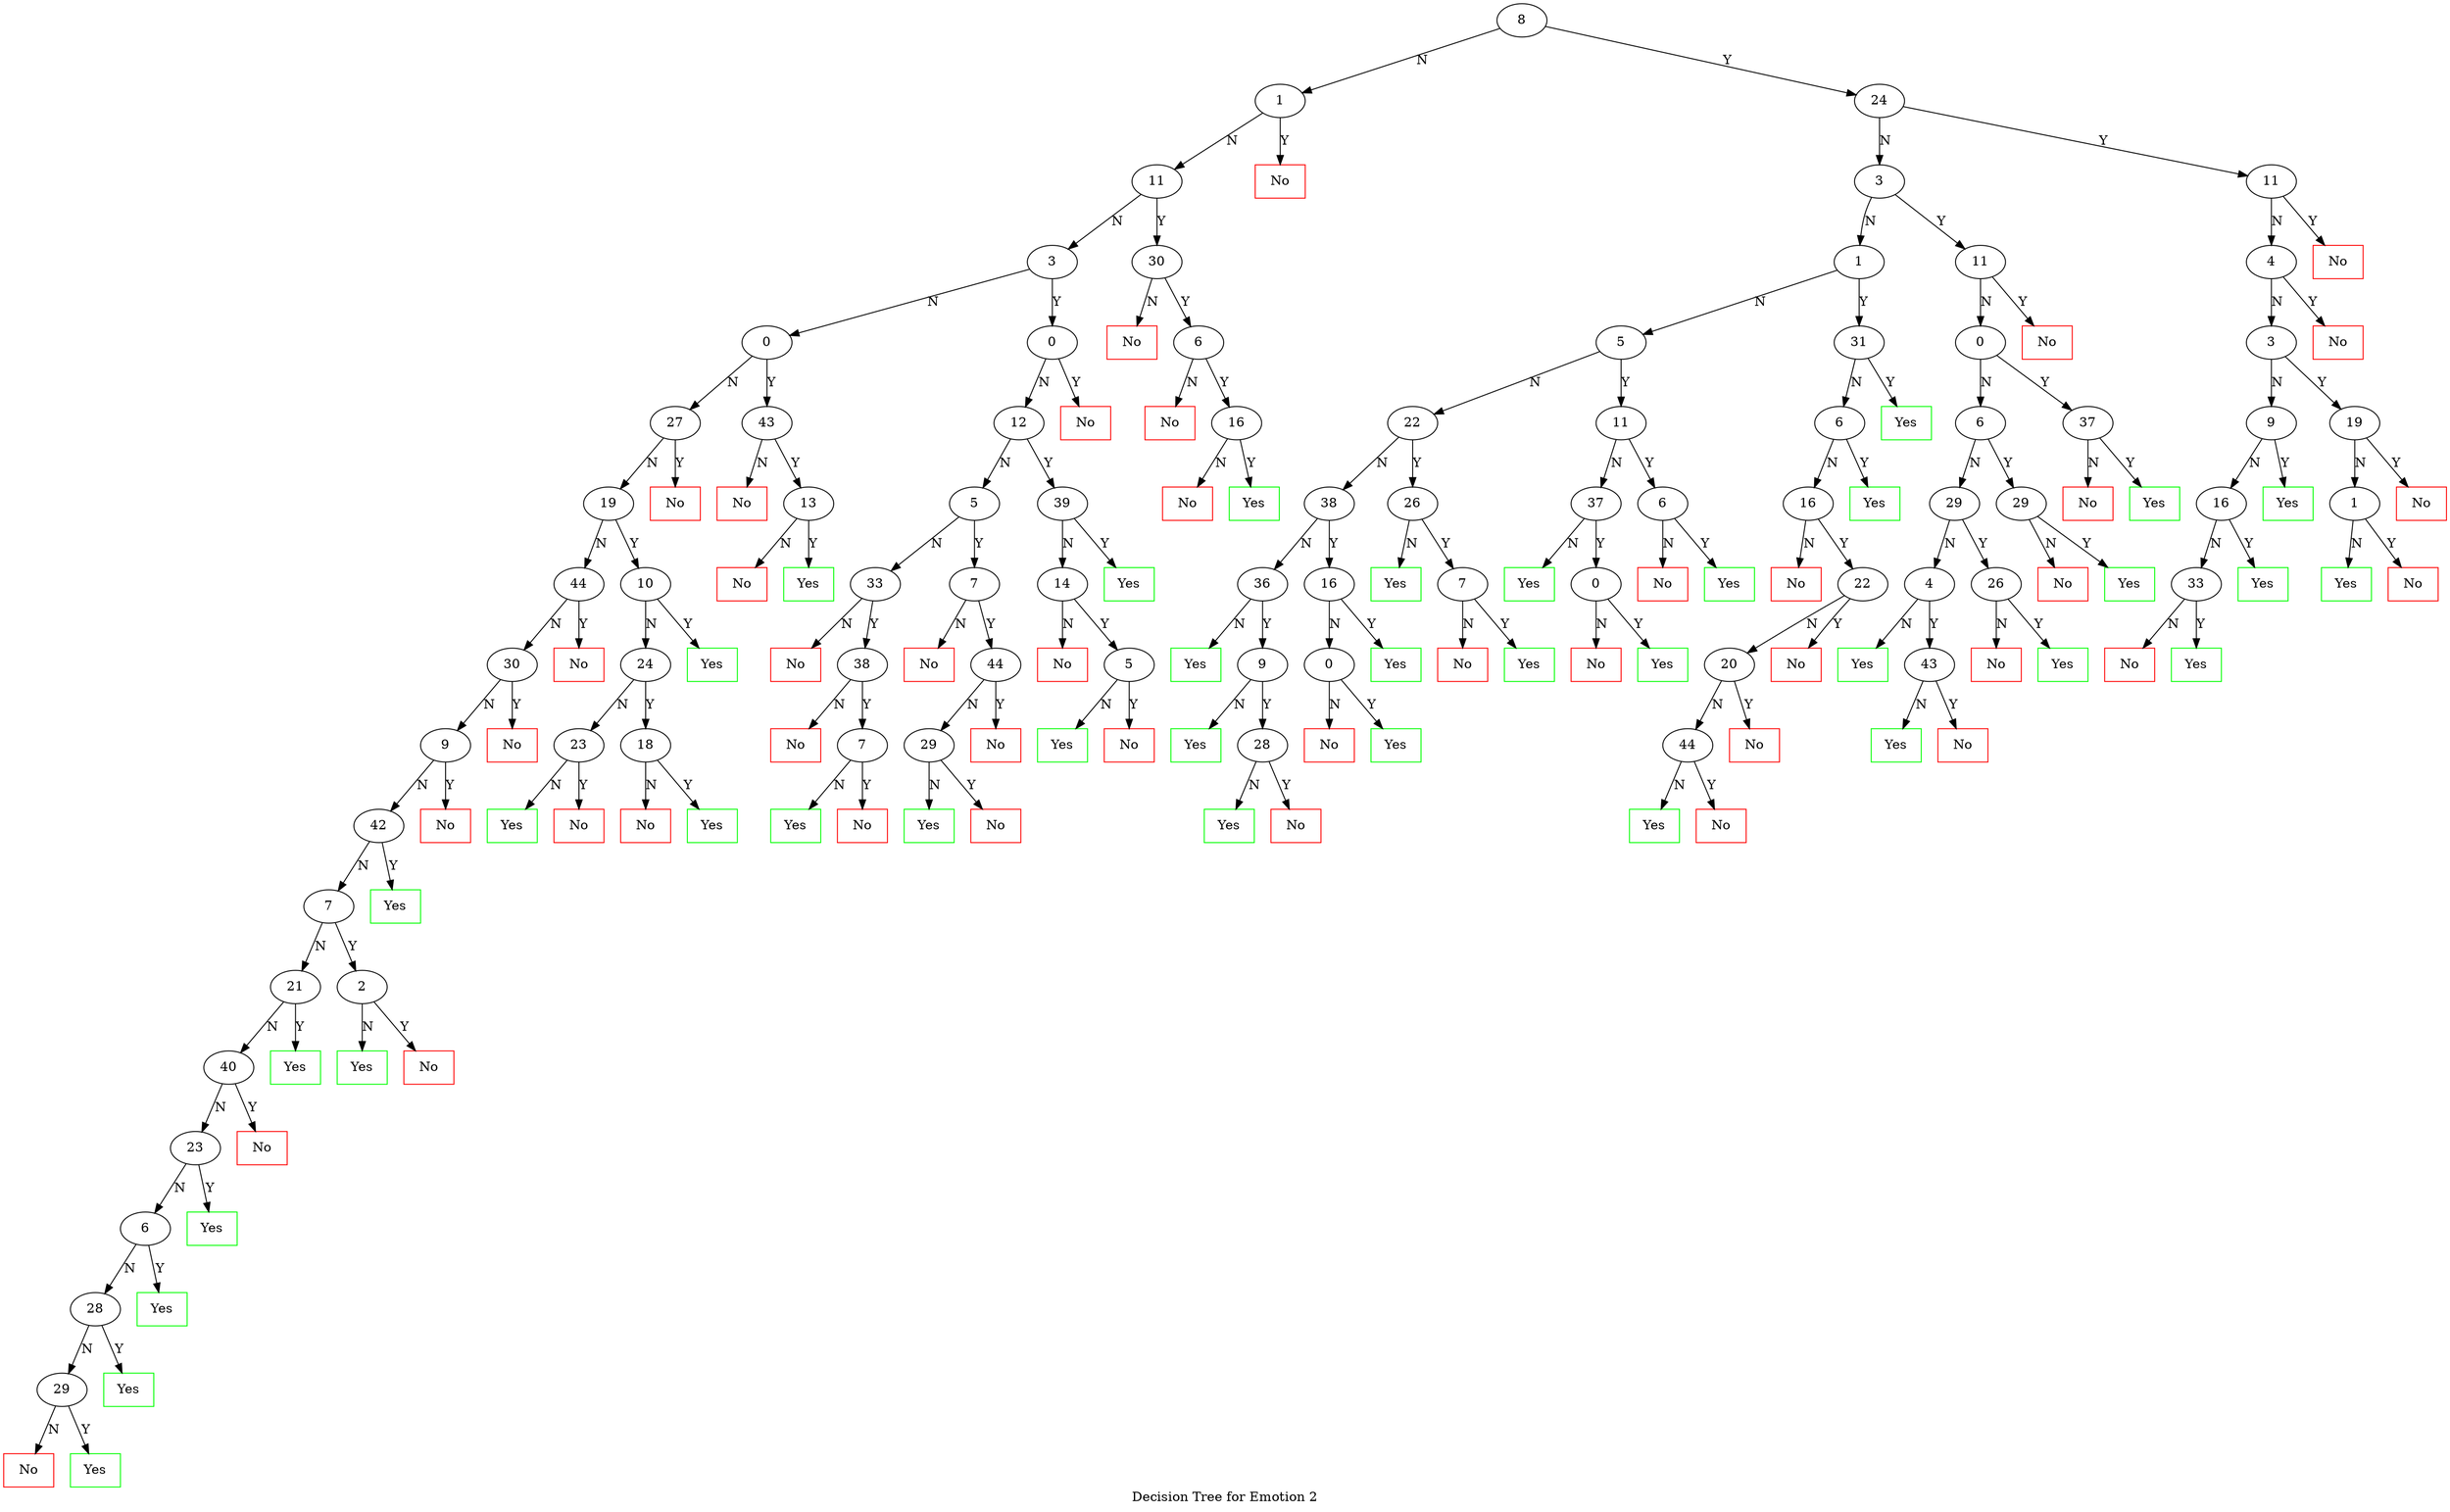 // Decision Tree 2
digraph {
	8 [label=8]
	810 [label=1]
	8 -> 810 [label=N constraint=true]
	810 [label=1]
	810110 [label=11]
	810 -> 810110 [label=N constraint=true]
	810110 [label=11]
	81011030 [label=3]
	810110 -> 81011030 [label=N constraint=true]
	81011030 [label=3]
	8101103000 [label=0]
	81011030 -> 8101103000 [label=N constraint=true]
	8101103000 [label=0]
	8101103000270 [label=27]
	8101103000 -> 8101103000270 [label=N constraint=true]
	8101103000270 [label=27]
	8101103000270190 [label=19]
	8101103000270 -> 8101103000270190 [label=N constraint=true]
	8101103000270190 [label=19]
	8101103000270190440 [label=44]
	8101103000270190 -> 8101103000270190440 [label=N constraint=true]
	8101103000270190440 [label=44]
	8101103000270190440300 [label=30]
	8101103000270190440 -> 8101103000270190440300 [label=N constraint=true]
	8101103000270190440300 [label=30]
	810110300027019044030090 [label=9]
	8101103000270190440300 -> 810110300027019044030090 [label=N constraint=true]
	810110300027019044030090 [label=9]
	810110300027019044030090420 [label=42]
	810110300027019044030090 -> 810110300027019044030090420 [label=N constraint=true]
	810110300027019044030090420 [label=42]
	81011030002701904403009042070 [label=7]
	810110300027019044030090420 -> 81011030002701904403009042070 [label=N constraint=true]
	81011030002701904403009042070 [label=7]
	81011030002701904403009042070210 [label=21]
	81011030002701904403009042070 -> 81011030002701904403009042070210 [label=N constraint=true]
	81011030002701904403009042070210 [label=21]
	81011030002701904403009042070210400 [label=40]
	81011030002701904403009042070210 -> 81011030002701904403009042070210400 [label=N constraint=true]
	81011030002701904403009042070210400 [label=40]
	81011030002701904403009042070210400230 [label=23]
	81011030002701904403009042070210400 -> 81011030002701904403009042070210400230 [label=N constraint=true]
	81011030002701904403009042070210400230 [label=23]
	8101103000270190440300904207021040023060 [label=6]
	81011030002701904403009042070210400230 -> 8101103000270190440300904207021040023060 [label=N constraint=true]
	8101103000270190440300904207021040023060 [label=6]
	8101103000270190440300904207021040023060280 [label=28]
	8101103000270190440300904207021040023060 -> 8101103000270190440300904207021040023060280 [label=N constraint=true]
	8101103000270190440300904207021040023060280 [label=28]
	8101103000270190440300904207021040023060280290 [label=29]
	8101103000270190440300904207021040023060280 -> 8101103000270190440300904207021040023060280290 [label=N constraint=true]
	8101103000270190440300904207021040023060280290 [label=29]
	810110300027019044030090420702104002306028029000 [label=No color=red shape=box]
	8101103000270190440300904207021040023060280290 -> 810110300027019044030090420702104002306028029000 [label=N constraint=true]
	810110300027019044030090420702104002306028029011 [label=Yes color=green shape=box]
	8101103000270190440300904207021040023060280290 -> 810110300027019044030090420702104002306028029011 [label=Y constraint=true]
	810110300027019044030090420702104002306028011 [label=Yes color=green shape=box]
	8101103000270190440300904207021040023060280 -> 810110300027019044030090420702104002306028011 [label=Y constraint=true]
	810110300027019044030090420702104002306011 [label=Yes color=green shape=box]
	8101103000270190440300904207021040023060 -> 810110300027019044030090420702104002306011 [label=Y constraint=true]
	8101103000270190440300904207021040023011 [label=Yes color=green shape=box]
	81011030002701904403009042070210400230 -> 8101103000270190440300904207021040023011 [label=Y constraint=true]
	8101103000270190440300904207021040001 [label=No color=red shape=box]
	81011030002701904403009042070210400 -> 8101103000270190440300904207021040001 [label=Y constraint=true]
	8101103000270190440300904207021011 [label=Yes color=green shape=box]
	81011030002701904403009042070210 -> 8101103000270190440300904207021011 [label=Y constraint=true]
	8101103000270190440300904207021 [label=2]
	81011030002701904403009042070 -> 8101103000270190440300904207021 [label=Y constraint=true]
	8101103000270190440300904207021 [label=2]
	810110300027019044030090420702110 [label=Yes color=green shape=box]
	8101103000270190440300904207021 -> 810110300027019044030090420702110 [label=N constraint=true]
	810110300027019044030090420702101 [label=No color=red shape=box]
	8101103000270190440300904207021 -> 810110300027019044030090420702101 [label=Y constraint=true]
	81011030002701904403009042011 [label=Yes color=green shape=box]
	810110300027019044030090420 -> 81011030002701904403009042011 [label=Y constraint=true]
	81011030002701904403009001 [label=No color=red shape=box]
	810110300027019044030090 -> 81011030002701904403009001 [label=Y constraint=true]
	810110300027019044030001 [label=No color=red shape=box]
	8101103000270190440300 -> 810110300027019044030001 [label=Y constraint=true]
	810110300027019044001 [label=No color=red shape=box]
	8101103000270190440 -> 810110300027019044001 [label=Y constraint=true]
	8101103000270190101 [label=10]
	8101103000270190 -> 8101103000270190101 [label=Y constraint=true]
	8101103000270190101 [label=10]
	8101103000270190101240 [label=24]
	8101103000270190101 -> 8101103000270190101240 [label=N constraint=true]
	8101103000270190101240 [label=24]
	8101103000270190101240230 [label=23]
	8101103000270190101240 -> 8101103000270190101240230 [label=N constraint=true]
	8101103000270190101240230 [label=23]
	810110300027019010124023010 [label=Yes color=green shape=box]
	8101103000270190101240230 -> 810110300027019010124023010 [label=N constraint=true]
	810110300027019010124023001 [label=No color=red shape=box]
	8101103000270190101240230 -> 810110300027019010124023001 [label=Y constraint=true]
	8101103000270190101240181 [label=18]
	8101103000270190101240 -> 8101103000270190101240181 [label=Y constraint=true]
	8101103000270190101240181 [label=18]
	810110300027019010124018100 [label=No color=red shape=box]
	8101103000270190101240181 -> 810110300027019010124018100 [label=N constraint=true]
	810110300027019010124018111 [label=Yes color=green shape=box]
	8101103000270190101240181 -> 810110300027019010124018111 [label=Y constraint=true]
	810110300027019010111 [label=Yes color=green shape=box]
	8101103000270190101 -> 810110300027019010111 [label=Y constraint=true]
	810110300027001 [label=No color=red shape=box]
	8101103000270 -> 810110300027001 [label=Y constraint=true]
	8101103000431 [label=43]
	8101103000 -> 8101103000431 [label=Y constraint=true]
	8101103000431 [label=43]
	810110300043100 [label=No color=red shape=box]
	8101103000431 -> 810110300043100 [label=N constraint=true]
	8101103000431131 [label=13]
	8101103000431 -> 8101103000431131 [label=Y constraint=true]
	8101103000431131 [label=13]
	810110300043113100 [label=No color=red shape=box]
	8101103000431131 -> 810110300043113100 [label=N constraint=true]
	810110300043113111 [label=Yes color=green shape=box]
	8101103000431131 -> 810110300043113111 [label=Y constraint=true]
	8101103001 [label=0]
	81011030 -> 8101103001 [label=Y constraint=true]
	8101103001 [label=0]
	8101103001120 [label=12]
	8101103001 -> 8101103001120 [label=N constraint=true]
	8101103001120 [label=12]
	810110300112050 [label=5]
	8101103001120 -> 810110300112050 [label=N constraint=true]
	810110300112050 [label=5]
	810110300112050330 [label=33]
	810110300112050 -> 810110300112050330 [label=N constraint=true]
	810110300112050330 [label=33]
	81011030011205033000 [label=No color=red shape=box]
	810110300112050330 -> 81011030011205033000 [label=N constraint=true]
	810110300112050330381 [label=38]
	810110300112050330 -> 810110300112050330381 [label=Y constraint=true]
	810110300112050330381 [label=38]
	81011030011205033038100 [label=No color=red shape=box]
	810110300112050330381 -> 81011030011205033038100 [label=N constraint=true]
	81011030011205033038171 [label=7]
	810110300112050330381 -> 81011030011205033038171 [label=Y constraint=true]
	81011030011205033038171 [label=7]
	8101103001120503303817110 [label=Yes color=green shape=box]
	81011030011205033038171 -> 8101103001120503303817110 [label=N constraint=true]
	8101103001120503303817101 [label=No color=red shape=box]
	81011030011205033038171 -> 8101103001120503303817101 [label=Y constraint=true]
	81011030011205071 [label=7]
	810110300112050 -> 81011030011205071 [label=Y constraint=true]
	81011030011205071 [label=7]
	8101103001120507100 [label=No color=red shape=box]
	81011030011205071 -> 8101103001120507100 [label=N constraint=true]
	81011030011205071441 [label=44]
	81011030011205071 -> 81011030011205071441 [label=Y constraint=true]
	81011030011205071441 [label=44]
	81011030011205071441290 [label=29]
	81011030011205071441 -> 81011030011205071441290 [label=N constraint=true]
	81011030011205071441290 [label=29]
	8101103001120507144129010 [label=Yes color=green shape=box]
	81011030011205071441290 -> 8101103001120507144129010 [label=N constraint=true]
	8101103001120507144129001 [label=No color=red shape=box]
	81011030011205071441290 -> 8101103001120507144129001 [label=Y constraint=true]
	8101103001120507144101 [label=No color=red shape=box]
	81011030011205071441 -> 8101103001120507144101 [label=Y constraint=true]
	8101103001120391 [label=39]
	8101103001120 -> 8101103001120391 [label=Y constraint=true]
	8101103001120391 [label=39]
	8101103001120391140 [label=14]
	8101103001120391 -> 8101103001120391140 [label=N constraint=true]
	8101103001120391140 [label=14]
	810110300112039114000 [label=No color=red shape=box]
	8101103001120391140 -> 810110300112039114000 [label=N constraint=true]
	810110300112039114051 [label=5]
	8101103001120391140 -> 810110300112039114051 [label=Y constraint=true]
	810110300112039114051 [label=5]
	81011030011203911405110 [label=Yes color=green shape=box]
	810110300112039114051 -> 81011030011203911405110 [label=N constraint=true]
	81011030011203911405101 [label=No color=red shape=box]
	810110300112039114051 -> 81011030011203911405101 [label=Y constraint=true]
	810110300112039111 [label=Yes color=green shape=box]
	8101103001120391 -> 810110300112039111 [label=Y constraint=true]
	810110300101 [label=No color=red shape=box]
	8101103001 -> 810110300101 [label=Y constraint=true]
	810110301 [label=30]
	810110 -> 810110301 [label=Y constraint=true]
	810110301 [label=30]
	81011030100 [label=No color=red shape=box]
	810110301 -> 81011030100 [label=N constraint=true]
	81011030161 [label=6]
	810110301 -> 81011030161 [label=Y constraint=true]
	81011030161 [label=6]
	8101103016100 [label=No color=red shape=box]
	81011030161 -> 8101103016100 [label=N constraint=true]
	81011030161161 [label=16]
	81011030161 -> 81011030161161 [label=Y constraint=true]
	81011030161161 [label=16]
	8101103016116100 [label=No color=red shape=box]
	81011030161161 -> 8101103016116100 [label=N constraint=true]
	8101103016116111 [label=Yes color=green shape=box]
	81011030161161 -> 8101103016116111 [label=Y constraint=true]
	81001 [label=No color=red shape=box]
	810 -> 81001 [label=Y constraint=true]
	8241 [label=24]
	8 -> 8241 [label=Y constraint=true]
	8241 [label=24]
	824130 [label=3]
	8241 -> 824130 [label=N constraint=true]
	824130 [label=3]
	82413010 [label=1]
	824130 -> 82413010 [label=N constraint=true]
	82413010 [label=1]
	8241301050 [label=5]
	82413010 -> 8241301050 [label=N constraint=true]
	8241301050 [label=5]
	8241301050220 [label=22]
	8241301050 -> 8241301050220 [label=N constraint=true]
	8241301050220 [label=22]
	8241301050220380 [label=38]
	8241301050220 -> 8241301050220380 [label=N constraint=true]
	8241301050220380 [label=38]
	8241301050220380360 [label=36]
	8241301050220380 -> 8241301050220380360 [label=N constraint=true]
	8241301050220380360 [label=36]
	824130105022038036010 [label=Yes color=green shape=box]
	8241301050220380360 -> 824130105022038036010 [label=N constraint=true]
	824130105022038036091 [label=9]
	8241301050220380360 -> 824130105022038036091 [label=Y constraint=true]
	824130105022038036091 [label=9]
	82413010502203803609110 [label=Yes color=green shape=box]
	824130105022038036091 -> 82413010502203803609110 [label=N constraint=true]
	824130105022038036091281 [label=28]
	824130105022038036091 -> 824130105022038036091281 [label=Y constraint=true]
	824130105022038036091281 [label=28]
	82413010502203803609128110 [label=Yes color=green shape=box]
	824130105022038036091281 -> 82413010502203803609128110 [label=N constraint=true]
	82413010502203803609128101 [label=No color=red shape=box]
	824130105022038036091281 -> 82413010502203803609128101 [label=Y constraint=true]
	8241301050220380161 [label=16]
	8241301050220380 -> 8241301050220380161 [label=Y constraint=true]
	8241301050220380161 [label=16]
	824130105022038016100 [label=0]
	8241301050220380161 -> 824130105022038016100 [label=N constraint=true]
	824130105022038016100 [label=0]
	82413010502203801610000 [label=No color=red shape=box]
	824130105022038016100 -> 82413010502203801610000 [label=N constraint=true]
	82413010502203801610011 [label=Yes color=green shape=box]
	824130105022038016100 -> 82413010502203801610011 [label=Y constraint=true]
	824130105022038016111 [label=Yes color=green shape=box]
	8241301050220380161 -> 824130105022038016111 [label=Y constraint=true]
	8241301050220261 [label=26]
	8241301050220 -> 8241301050220261 [label=Y constraint=true]
	8241301050220261 [label=26]
	824130105022026110 [label=Yes color=green shape=box]
	8241301050220261 -> 824130105022026110 [label=N constraint=true]
	824130105022026171 [label=7]
	8241301050220261 -> 824130105022026171 [label=Y constraint=true]
	824130105022026171 [label=7]
	82413010502202617100 [label=No color=red shape=box]
	824130105022026171 -> 82413010502202617100 [label=N constraint=true]
	82413010502202617111 [label=Yes color=green shape=box]
	824130105022026171 -> 82413010502202617111 [label=Y constraint=true]
	8241301050111 [label=11]
	8241301050 -> 8241301050111 [label=Y constraint=true]
	8241301050111 [label=11]
	8241301050111370 [label=37]
	8241301050111 -> 8241301050111370 [label=N constraint=true]
	8241301050111370 [label=37]
	824130105011137010 [label=Yes color=green shape=box]
	8241301050111370 -> 824130105011137010 [label=N constraint=true]
	824130105011137001 [label=0]
	8241301050111370 -> 824130105011137001 [label=Y constraint=true]
	824130105011137001 [label=0]
	82413010501113700100 [label=No color=red shape=box]
	824130105011137001 -> 82413010501113700100 [label=N constraint=true]
	82413010501113700111 [label=Yes color=green shape=box]
	824130105011137001 -> 82413010501113700111 [label=Y constraint=true]
	824130105011161 [label=6]
	8241301050111 -> 824130105011161 [label=Y constraint=true]
	824130105011161 [label=6]
	82413010501116100 [label=No color=red shape=box]
	824130105011161 -> 82413010501116100 [label=N constraint=true]
	82413010501116111 [label=Yes color=green shape=box]
	824130105011161 -> 82413010501116111 [label=Y constraint=true]
	82413010311 [label=31]
	82413010 -> 82413010311 [label=Y constraint=true]
	82413010311 [label=31]
	8241301031160 [label=6]
	82413010311 -> 8241301031160 [label=N constraint=true]
	8241301031160 [label=6]
	8241301031160160 [label=16]
	8241301031160 -> 8241301031160160 [label=N constraint=true]
	8241301031160160 [label=16]
	824130103116016000 [label=No color=red shape=box]
	8241301031160160 -> 824130103116016000 [label=N constraint=true]
	8241301031160160221 [label=22]
	8241301031160160 -> 8241301031160160221 [label=Y constraint=true]
	8241301031160160221 [label=22]
	8241301031160160221200 [label=20]
	8241301031160160221 -> 8241301031160160221200 [label=N constraint=true]
	8241301031160160221200 [label=20]
	8241301031160160221200440 [label=44]
	8241301031160160221200 -> 8241301031160160221200440 [label=N constraint=true]
	8241301031160160221200440 [label=44]
	824130103116016022120044010 [label=Yes color=green shape=box]
	8241301031160160221200440 -> 824130103116016022120044010 [label=N constraint=true]
	824130103116016022120044001 [label=No color=red shape=box]
	8241301031160160221200440 -> 824130103116016022120044001 [label=Y constraint=true]
	824130103116016022120001 [label=No color=red shape=box]
	8241301031160160221200 -> 824130103116016022120001 [label=Y constraint=true]
	824130103116016022101 [label=No color=red shape=box]
	8241301031160160221 -> 824130103116016022101 [label=Y constraint=true]
	824130103116011 [label=Yes color=green shape=box]
	8241301031160 -> 824130103116011 [label=Y constraint=true]
	8241301031111 [label=Yes color=green shape=box]
	82413010311 -> 8241301031111 [label=Y constraint=true]
	824130111 [label=11]
	824130 -> 824130111 [label=Y constraint=true]
	824130111 [label=11]
	82413011100 [label=0]
	824130111 -> 82413011100 [label=N constraint=true]
	82413011100 [label=0]
	8241301110060 [label=6]
	82413011100 -> 8241301110060 [label=N constraint=true]
	8241301110060 [label=6]
	8241301110060290 [label=29]
	8241301110060 -> 8241301110060290 [label=N constraint=true]
	8241301110060290 [label=29]
	824130111006029040 [label=4]
	8241301110060290 -> 824130111006029040 [label=N constraint=true]
	824130111006029040 [label=4]
	82413011100602904010 [label=Yes color=green shape=box]
	824130111006029040 -> 82413011100602904010 [label=N constraint=true]
	824130111006029040431 [label=43]
	824130111006029040 -> 824130111006029040431 [label=Y constraint=true]
	824130111006029040431 [label=43]
	82413011100602904043110 [label=Yes color=green shape=box]
	824130111006029040431 -> 82413011100602904043110 [label=N constraint=true]
	82413011100602904043101 [label=No color=red shape=box]
	824130111006029040431 -> 82413011100602904043101 [label=Y constraint=true]
	8241301110060290261 [label=26]
	8241301110060290 -> 8241301110060290261 [label=Y constraint=true]
	8241301110060290261 [label=26]
	824130111006029026100 [label=No color=red shape=box]
	8241301110060290261 -> 824130111006029026100 [label=N constraint=true]
	824130111006029026111 [label=Yes color=green shape=box]
	8241301110060290261 -> 824130111006029026111 [label=Y constraint=true]
	8241301110060291 [label=29]
	8241301110060 -> 8241301110060291 [label=Y constraint=true]
	8241301110060291 [label=29]
	824130111006029100 [label=No color=red shape=box]
	8241301110060291 -> 824130111006029100 [label=N constraint=true]
	824130111006029111 [label=Yes color=green shape=box]
	8241301110060291 -> 824130111006029111 [label=Y constraint=true]
	82413011100371 [label=37]
	82413011100 -> 82413011100371 [label=Y constraint=true]
	82413011100371 [label=37]
	8241301110037100 [label=No color=red shape=box]
	82413011100371 -> 8241301110037100 [label=N constraint=true]
	8241301110037111 [label=Yes color=green shape=box]
	82413011100371 -> 8241301110037111 [label=Y constraint=true]
	82413011101 [label=No color=red shape=box]
	824130111 -> 82413011101 [label=Y constraint=true]
	8241111 [label=11]
	8241 -> 8241111 [label=Y constraint=true]
	8241111 [label=11]
	824111140 [label=4]
	8241111 -> 824111140 [label=N constraint=true]
	824111140 [label=4]
	82411114030 [label=3]
	824111140 -> 82411114030 [label=N constraint=true]
	82411114030 [label=3]
	8241111403090 [label=9]
	82411114030 -> 8241111403090 [label=N constraint=true]
	8241111403090 [label=9]
	8241111403090160 [label=16]
	8241111403090 -> 8241111403090160 [label=N constraint=true]
	8241111403090160 [label=16]
	8241111403090160330 [label=33]
	8241111403090160 -> 8241111403090160330 [label=N constraint=true]
	8241111403090160330 [label=33]
	824111140309016033000 [label=No color=red shape=box]
	8241111403090160330 -> 824111140309016033000 [label=N constraint=true]
	824111140309016033011 [label=Yes color=green shape=box]
	8241111403090160330 -> 824111140309016033011 [label=Y constraint=true]
	824111140309016011 [label=Yes color=green shape=box]
	8241111403090160 -> 824111140309016011 [label=Y constraint=true]
	824111140309011 [label=Yes color=green shape=box]
	8241111403090 -> 824111140309011 [label=Y constraint=true]
	82411114030191 [label=19]
	82411114030 -> 82411114030191 [label=Y constraint=true]
	82411114030191 [label=19]
	8241111403019110 [label=1]
	82411114030191 -> 8241111403019110 [label=N constraint=true]
	8241111403019110 [label=1]
	824111140301911010 [label=Yes color=green shape=box]
	8241111403019110 -> 824111140301911010 [label=N constraint=true]
	824111140301911001 [label=No color=red shape=box]
	8241111403019110 -> 824111140301911001 [label=Y constraint=true]
	8241111403019101 [label=No color=red shape=box]
	82411114030191 -> 8241111403019101 [label=Y constraint=true]
	82411114001 [label=No color=red shape=box]
	824111140 -> 82411114001 [label=Y constraint=true]
	824111101 [label=No color=red shape=box]
	8241111 -> 824111101 [label=Y constraint=true]
	label="Decision Tree for Emotion 2"
}
